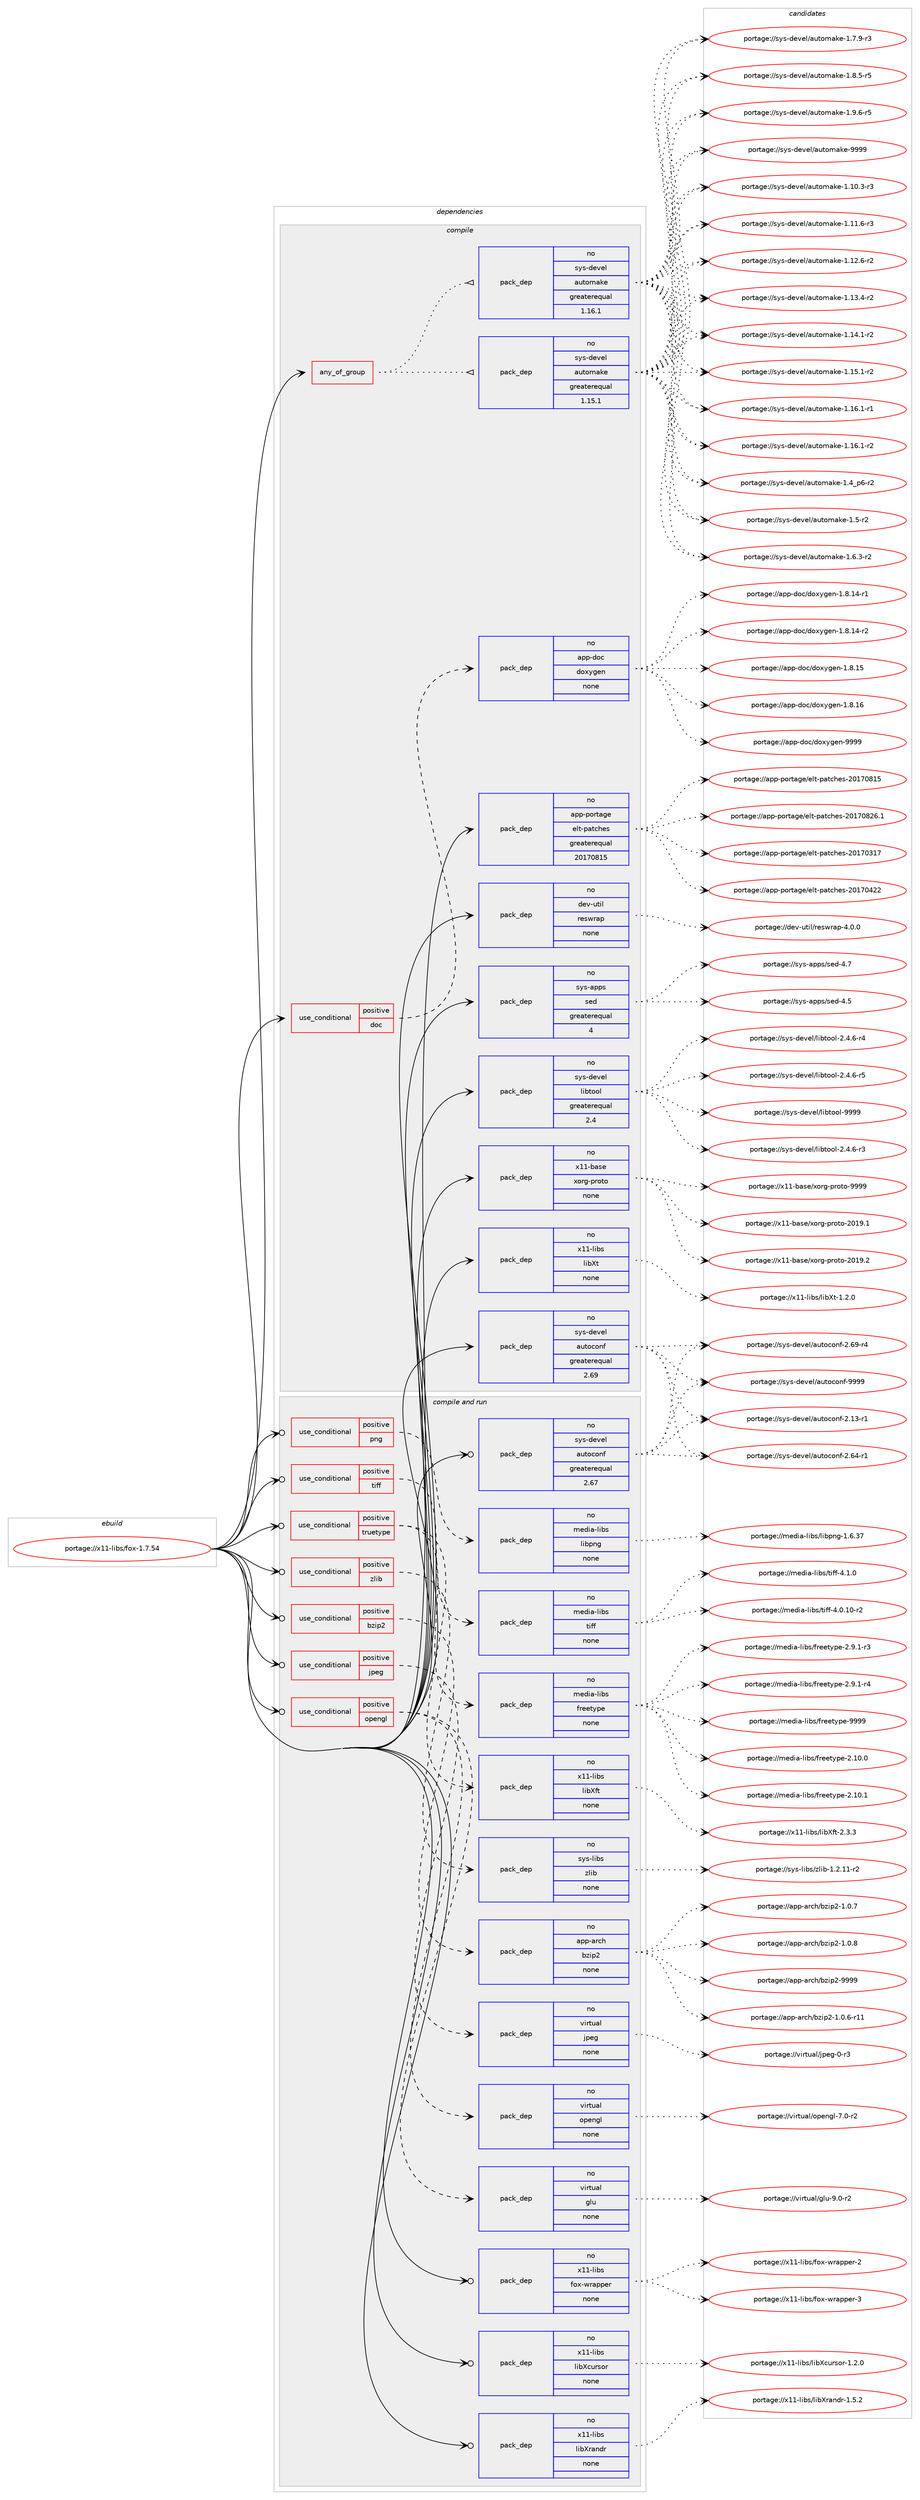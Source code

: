 digraph prolog {

# *************
# Graph options
# *************

newrank=true;
concentrate=true;
compound=true;
graph [rankdir=LR,fontname=Helvetica,fontsize=10,ranksep=1.5];#, ranksep=2.5, nodesep=0.2];
edge  [arrowhead=vee];
node  [fontname=Helvetica,fontsize=10];

# **********
# The ebuild
# **********

subgraph cluster_leftcol {
color=gray;
rank=same;
label=<<i>ebuild</i>>;
id [label="portage://x11-libs/fox-1.7.54", color=red, width=4, href="../x11-libs/fox-1.7.54.svg"];
}

# ****************
# The dependencies
# ****************

subgraph cluster_midcol {
color=gray;
label=<<i>dependencies</i>>;
subgraph cluster_compile {
fillcolor="#eeeeee";
style=filled;
label=<<i>compile</i>>;
subgraph any7740 {
dependency448731 [label=<<TABLE BORDER="0" CELLBORDER="1" CELLSPACING="0" CELLPADDING="4"><TR><TD CELLPADDING="10">any_of_group</TD></TR></TABLE>>, shape=none, color=red];subgraph pack332895 {
dependency448732 [label=<<TABLE BORDER="0" CELLBORDER="1" CELLSPACING="0" CELLPADDING="4" WIDTH="220"><TR><TD ROWSPAN="6" CELLPADDING="30">pack_dep</TD></TR><TR><TD WIDTH="110">no</TD></TR><TR><TD>sys-devel</TD></TR><TR><TD>automake</TD></TR><TR><TD>greaterequal</TD></TR><TR><TD>1.16.1</TD></TR></TABLE>>, shape=none, color=blue];
}
dependency448731:e -> dependency448732:w [weight=20,style="dotted",arrowhead="oinv"];
subgraph pack332896 {
dependency448733 [label=<<TABLE BORDER="0" CELLBORDER="1" CELLSPACING="0" CELLPADDING="4" WIDTH="220"><TR><TD ROWSPAN="6" CELLPADDING="30">pack_dep</TD></TR><TR><TD WIDTH="110">no</TD></TR><TR><TD>sys-devel</TD></TR><TR><TD>automake</TD></TR><TR><TD>greaterequal</TD></TR><TR><TD>1.15.1</TD></TR></TABLE>>, shape=none, color=blue];
}
dependency448731:e -> dependency448733:w [weight=20,style="dotted",arrowhead="oinv"];
}
id:e -> dependency448731:w [weight=20,style="solid",arrowhead="vee"];
subgraph cond107811 {
dependency448734 [label=<<TABLE BORDER="0" CELLBORDER="1" CELLSPACING="0" CELLPADDING="4"><TR><TD ROWSPAN="3" CELLPADDING="10">use_conditional</TD></TR><TR><TD>positive</TD></TR><TR><TD>doc</TD></TR></TABLE>>, shape=none, color=red];
subgraph pack332897 {
dependency448735 [label=<<TABLE BORDER="0" CELLBORDER="1" CELLSPACING="0" CELLPADDING="4" WIDTH="220"><TR><TD ROWSPAN="6" CELLPADDING="30">pack_dep</TD></TR><TR><TD WIDTH="110">no</TD></TR><TR><TD>app-doc</TD></TR><TR><TD>doxygen</TD></TR><TR><TD>none</TD></TR><TR><TD></TD></TR></TABLE>>, shape=none, color=blue];
}
dependency448734:e -> dependency448735:w [weight=20,style="dashed",arrowhead="vee"];
}
id:e -> dependency448734:w [weight=20,style="solid",arrowhead="vee"];
subgraph pack332898 {
dependency448736 [label=<<TABLE BORDER="0" CELLBORDER="1" CELLSPACING="0" CELLPADDING="4" WIDTH="220"><TR><TD ROWSPAN="6" CELLPADDING="30">pack_dep</TD></TR><TR><TD WIDTH="110">no</TD></TR><TR><TD>app-portage</TD></TR><TR><TD>elt-patches</TD></TR><TR><TD>greaterequal</TD></TR><TR><TD>20170815</TD></TR></TABLE>>, shape=none, color=blue];
}
id:e -> dependency448736:w [weight=20,style="solid",arrowhead="vee"];
subgraph pack332899 {
dependency448737 [label=<<TABLE BORDER="0" CELLBORDER="1" CELLSPACING="0" CELLPADDING="4" WIDTH="220"><TR><TD ROWSPAN="6" CELLPADDING="30">pack_dep</TD></TR><TR><TD WIDTH="110">no</TD></TR><TR><TD>dev-util</TD></TR><TR><TD>reswrap</TD></TR><TR><TD>none</TD></TR><TR><TD></TD></TR></TABLE>>, shape=none, color=blue];
}
id:e -> dependency448737:w [weight=20,style="solid",arrowhead="vee"];
subgraph pack332900 {
dependency448738 [label=<<TABLE BORDER="0" CELLBORDER="1" CELLSPACING="0" CELLPADDING="4" WIDTH="220"><TR><TD ROWSPAN="6" CELLPADDING="30">pack_dep</TD></TR><TR><TD WIDTH="110">no</TD></TR><TR><TD>sys-apps</TD></TR><TR><TD>sed</TD></TR><TR><TD>greaterequal</TD></TR><TR><TD>4</TD></TR></TABLE>>, shape=none, color=blue];
}
id:e -> dependency448738:w [weight=20,style="solid",arrowhead="vee"];
subgraph pack332901 {
dependency448739 [label=<<TABLE BORDER="0" CELLBORDER="1" CELLSPACING="0" CELLPADDING="4" WIDTH="220"><TR><TD ROWSPAN="6" CELLPADDING="30">pack_dep</TD></TR><TR><TD WIDTH="110">no</TD></TR><TR><TD>sys-devel</TD></TR><TR><TD>autoconf</TD></TR><TR><TD>greaterequal</TD></TR><TR><TD>2.69</TD></TR></TABLE>>, shape=none, color=blue];
}
id:e -> dependency448739:w [weight=20,style="solid",arrowhead="vee"];
subgraph pack332902 {
dependency448740 [label=<<TABLE BORDER="0" CELLBORDER="1" CELLSPACING="0" CELLPADDING="4" WIDTH="220"><TR><TD ROWSPAN="6" CELLPADDING="30">pack_dep</TD></TR><TR><TD WIDTH="110">no</TD></TR><TR><TD>sys-devel</TD></TR><TR><TD>libtool</TD></TR><TR><TD>greaterequal</TD></TR><TR><TD>2.4</TD></TR></TABLE>>, shape=none, color=blue];
}
id:e -> dependency448740:w [weight=20,style="solid",arrowhead="vee"];
subgraph pack332903 {
dependency448741 [label=<<TABLE BORDER="0" CELLBORDER="1" CELLSPACING="0" CELLPADDING="4" WIDTH="220"><TR><TD ROWSPAN="6" CELLPADDING="30">pack_dep</TD></TR><TR><TD WIDTH="110">no</TD></TR><TR><TD>x11-base</TD></TR><TR><TD>xorg-proto</TD></TR><TR><TD>none</TD></TR><TR><TD></TD></TR></TABLE>>, shape=none, color=blue];
}
id:e -> dependency448741:w [weight=20,style="solid",arrowhead="vee"];
subgraph pack332904 {
dependency448742 [label=<<TABLE BORDER="0" CELLBORDER="1" CELLSPACING="0" CELLPADDING="4" WIDTH="220"><TR><TD ROWSPAN="6" CELLPADDING="30">pack_dep</TD></TR><TR><TD WIDTH="110">no</TD></TR><TR><TD>x11-libs</TD></TR><TR><TD>libXt</TD></TR><TR><TD>none</TD></TR><TR><TD></TD></TR></TABLE>>, shape=none, color=blue];
}
id:e -> dependency448742:w [weight=20,style="solid",arrowhead="vee"];
}
subgraph cluster_compileandrun {
fillcolor="#eeeeee";
style=filled;
label=<<i>compile and run</i>>;
subgraph cond107812 {
dependency448743 [label=<<TABLE BORDER="0" CELLBORDER="1" CELLSPACING="0" CELLPADDING="4"><TR><TD ROWSPAN="3" CELLPADDING="10">use_conditional</TD></TR><TR><TD>positive</TD></TR><TR><TD>bzip2</TD></TR></TABLE>>, shape=none, color=red];
subgraph pack332905 {
dependency448744 [label=<<TABLE BORDER="0" CELLBORDER="1" CELLSPACING="0" CELLPADDING="4" WIDTH="220"><TR><TD ROWSPAN="6" CELLPADDING="30">pack_dep</TD></TR><TR><TD WIDTH="110">no</TD></TR><TR><TD>app-arch</TD></TR><TR><TD>bzip2</TD></TR><TR><TD>none</TD></TR><TR><TD></TD></TR></TABLE>>, shape=none, color=blue];
}
dependency448743:e -> dependency448744:w [weight=20,style="dashed",arrowhead="vee"];
}
id:e -> dependency448743:w [weight=20,style="solid",arrowhead="odotvee"];
subgraph cond107813 {
dependency448745 [label=<<TABLE BORDER="0" CELLBORDER="1" CELLSPACING="0" CELLPADDING="4"><TR><TD ROWSPAN="3" CELLPADDING="10">use_conditional</TD></TR><TR><TD>positive</TD></TR><TR><TD>jpeg</TD></TR></TABLE>>, shape=none, color=red];
subgraph pack332906 {
dependency448746 [label=<<TABLE BORDER="0" CELLBORDER="1" CELLSPACING="0" CELLPADDING="4" WIDTH="220"><TR><TD ROWSPAN="6" CELLPADDING="30">pack_dep</TD></TR><TR><TD WIDTH="110">no</TD></TR><TR><TD>virtual</TD></TR><TR><TD>jpeg</TD></TR><TR><TD>none</TD></TR><TR><TD></TD></TR></TABLE>>, shape=none, color=blue];
}
dependency448745:e -> dependency448746:w [weight=20,style="dashed",arrowhead="vee"];
}
id:e -> dependency448745:w [weight=20,style="solid",arrowhead="odotvee"];
subgraph cond107814 {
dependency448747 [label=<<TABLE BORDER="0" CELLBORDER="1" CELLSPACING="0" CELLPADDING="4"><TR><TD ROWSPAN="3" CELLPADDING="10">use_conditional</TD></TR><TR><TD>positive</TD></TR><TR><TD>opengl</TD></TR></TABLE>>, shape=none, color=red];
subgraph pack332907 {
dependency448748 [label=<<TABLE BORDER="0" CELLBORDER="1" CELLSPACING="0" CELLPADDING="4" WIDTH="220"><TR><TD ROWSPAN="6" CELLPADDING="30">pack_dep</TD></TR><TR><TD WIDTH="110">no</TD></TR><TR><TD>virtual</TD></TR><TR><TD>glu</TD></TR><TR><TD>none</TD></TR><TR><TD></TD></TR></TABLE>>, shape=none, color=blue];
}
dependency448747:e -> dependency448748:w [weight=20,style="dashed",arrowhead="vee"];
subgraph pack332908 {
dependency448749 [label=<<TABLE BORDER="0" CELLBORDER="1" CELLSPACING="0" CELLPADDING="4" WIDTH="220"><TR><TD ROWSPAN="6" CELLPADDING="30">pack_dep</TD></TR><TR><TD WIDTH="110">no</TD></TR><TR><TD>virtual</TD></TR><TR><TD>opengl</TD></TR><TR><TD>none</TD></TR><TR><TD></TD></TR></TABLE>>, shape=none, color=blue];
}
dependency448747:e -> dependency448749:w [weight=20,style="dashed",arrowhead="vee"];
}
id:e -> dependency448747:w [weight=20,style="solid",arrowhead="odotvee"];
subgraph cond107815 {
dependency448750 [label=<<TABLE BORDER="0" CELLBORDER="1" CELLSPACING="0" CELLPADDING="4"><TR><TD ROWSPAN="3" CELLPADDING="10">use_conditional</TD></TR><TR><TD>positive</TD></TR><TR><TD>png</TD></TR></TABLE>>, shape=none, color=red];
subgraph pack332909 {
dependency448751 [label=<<TABLE BORDER="0" CELLBORDER="1" CELLSPACING="0" CELLPADDING="4" WIDTH="220"><TR><TD ROWSPAN="6" CELLPADDING="30">pack_dep</TD></TR><TR><TD WIDTH="110">no</TD></TR><TR><TD>media-libs</TD></TR><TR><TD>libpng</TD></TR><TR><TD>none</TD></TR><TR><TD></TD></TR></TABLE>>, shape=none, color=blue];
}
dependency448750:e -> dependency448751:w [weight=20,style="dashed",arrowhead="vee"];
}
id:e -> dependency448750:w [weight=20,style="solid",arrowhead="odotvee"];
subgraph cond107816 {
dependency448752 [label=<<TABLE BORDER="0" CELLBORDER="1" CELLSPACING="0" CELLPADDING="4"><TR><TD ROWSPAN="3" CELLPADDING="10">use_conditional</TD></TR><TR><TD>positive</TD></TR><TR><TD>tiff</TD></TR></TABLE>>, shape=none, color=red];
subgraph pack332910 {
dependency448753 [label=<<TABLE BORDER="0" CELLBORDER="1" CELLSPACING="0" CELLPADDING="4" WIDTH="220"><TR><TD ROWSPAN="6" CELLPADDING="30">pack_dep</TD></TR><TR><TD WIDTH="110">no</TD></TR><TR><TD>media-libs</TD></TR><TR><TD>tiff</TD></TR><TR><TD>none</TD></TR><TR><TD></TD></TR></TABLE>>, shape=none, color=blue];
}
dependency448752:e -> dependency448753:w [weight=20,style="dashed",arrowhead="vee"];
}
id:e -> dependency448752:w [weight=20,style="solid",arrowhead="odotvee"];
subgraph cond107817 {
dependency448754 [label=<<TABLE BORDER="0" CELLBORDER="1" CELLSPACING="0" CELLPADDING="4"><TR><TD ROWSPAN="3" CELLPADDING="10">use_conditional</TD></TR><TR><TD>positive</TD></TR><TR><TD>truetype</TD></TR></TABLE>>, shape=none, color=red];
subgraph pack332911 {
dependency448755 [label=<<TABLE BORDER="0" CELLBORDER="1" CELLSPACING="0" CELLPADDING="4" WIDTH="220"><TR><TD ROWSPAN="6" CELLPADDING="30">pack_dep</TD></TR><TR><TD WIDTH="110">no</TD></TR><TR><TD>media-libs</TD></TR><TR><TD>freetype</TD></TR><TR><TD>none</TD></TR><TR><TD></TD></TR></TABLE>>, shape=none, color=blue];
}
dependency448754:e -> dependency448755:w [weight=20,style="dashed",arrowhead="vee"];
subgraph pack332912 {
dependency448756 [label=<<TABLE BORDER="0" CELLBORDER="1" CELLSPACING="0" CELLPADDING="4" WIDTH="220"><TR><TD ROWSPAN="6" CELLPADDING="30">pack_dep</TD></TR><TR><TD WIDTH="110">no</TD></TR><TR><TD>x11-libs</TD></TR><TR><TD>libXft</TD></TR><TR><TD>none</TD></TR><TR><TD></TD></TR></TABLE>>, shape=none, color=blue];
}
dependency448754:e -> dependency448756:w [weight=20,style="dashed",arrowhead="vee"];
}
id:e -> dependency448754:w [weight=20,style="solid",arrowhead="odotvee"];
subgraph cond107818 {
dependency448757 [label=<<TABLE BORDER="0" CELLBORDER="1" CELLSPACING="0" CELLPADDING="4"><TR><TD ROWSPAN="3" CELLPADDING="10">use_conditional</TD></TR><TR><TD>positive</TD></TR><TR><TD>zlib</TD></TR></TABLE>>, shape=none, color=red];
subgraph pack332913 {
dependency448758 [label=<<TABLE BORDER="0" CELLBORDER="1" CELLSPACING="0" CELLPADDING="4" WIDTH="220"><TR><TD ROWSPAN="6" CELLPADDING="30">pack_dep</TD></TR><TR><TD WIDTH="110">no</TD></TR><TR><TD>sys-libs</TD></TR><TR><TD>zlib</TD></TR><TR><TD>none</TD></TR><TR><TD></TD></TR></TABLE>>, shape=none, color=blue];
}
dependency448757:e -> dependency448758:w [weight=20,style="dashed",arrowhead="vee"];
}
id:e -> dependency448757:w [weight=20,style="solid",arrowhead="odotvee"];
subgraph pack332914 {
dependency448759 [label=<<TABLE BORDER="0" CELLBORDER="1" CELLSPACING="0" CELLPADDING="4" WIDTH="220"><TR><TD ROWSPAN="6" CELLPADDING="30">pack_dep</TD></TR><TR><TD WIDTH="110">no</TD></TR><TR><TD>sys-devel</TD></TR><TR><TD>autoconf</TD></TR><TR><TD>greaterequal</TD></TR><TR><TD>2.67</TD></TR></TABLE>>, shape=none, color=blue];
}
id:e -> dependency448759:w [weight=20,style="solid",arrowhead="odotvee"];
subgraph pack332915 {
dependency448760 [label=<<TABLE BORDER="0" CELLBORDER="1" CELLSPACING="0" CELLPADDING="4" WIDTH="220"><TR><TD ROWSPAN="6" CELLPADDING="30">pack_dep</TD></TR><TR><TD WIDTH="110">no</TD></TR><TR><TD>x11-libs</TD></TR><TR><TD>fox-wrapper</TD></TR><TR><TD>none</TD></TR><TR><TD></TD></TR></TABLE>>, shape=none, color=blue];
}
id:e -> dependency448760:w [weight=20,style="solid",arrowhead="odotvee"];
subgraph pack332916 {
dependency448761 [label=<<TABLE BORDER="0" CELLBORDER="1" CELLSPACING="0" CELLPADDING="4" WIDTH="220"><TR><TD ROWSPAN="6" CELLPADDING="30">pack_dep</TD></TR><TR><TD WIDTH="110">no</TD></TR><TR><TD>x11-libs</TD></TR><TR><TD>libXcursor</TD></TR><TR><TD>none</TD></TR><TR><TD></TD></TR></TABLE>>, shape=none, color=blue];
}
id:e -> dependency448761:w [weight=20,style="solid",arrowhead="odotvee"];
subgraph pack332917 {
dependency448762 [label=<<TABLE BORDER="0" CELLBORDER="1" CELLSPACING="0" CELLPADDING="4" WIDTH="220"><TR><TD ROWSPAN="6" CELLPADDING="30">pack_dep</TD></TR><TR><TD WIDTH="110">no</TD></TR><TR><TD>x11-libs</TD></TR><TR><TD>libXrandr</TD></TR><TR><TD>none</TD></TR><TR><TD></TD></TR></TABLE>>, shape=none, color=blue];
}
id:e -> dependency448762:w [weight=20,style="solid",arrowhead="odotvee"];
}
subgraph cluster_run {
fillcolor="#eeeeee";
style=filled;
label=<<i>run</i>>;
}
}

# **************
# The candidates
# **************

subgraph cluster_choices {
rank=same;
color=gray;
label=<<i>candidates</i>>;

subgraph choice332895 {
color=black;
nodesep=1;
choiceportage11512111545100101118101108479711711611110997107101454946494846514511451 [label="portage://sys-devel/automake-1.10.3-r3", color=red, width=4,href="../sys-devel/automake-1.10.3-r3.svg"];
choiceportage11512111545100101118101108479711711611110997107101454946494946544511451 [label="portage://sys-devel/automake-1.11.6-r3", color=red, width=4,href="../sys-devel/automake-1.11.6-r3.svg"];
choiceportage11512111545100101118101108479711711611110997107101454946495046544511450 [label="portage://sys-devel/automake-1.12.6-r2", color=red, width=4,href="../sys-devel/automake-1.12.6-r2.svg"];
choiceportage11512111545100101118101108479711711611110997107101454946495146524511450 [label="portage://sys-devel/automake-1.13.4-r2", color=red, width=4,href="../sys-devel/automake-1.13.4-r2.svg"];
choiceportage11512111545100101118101108479711711611110997107101454946495246494511450 [label="portage://sys-devel/automake-1.14.1-r2", color=red, width=4,href="../sys-devel/automake-1.14.1-r2.svg"];
choiceportage11512111545100101118101108479711711611110997107101454946495346494511450 [label="portage://sys-devel/automake-1.15.1-r2", color=red, width=4,href="../sys-devel/automake-1.15.1-r2.svg"];
choiceportage11512111545100101118101108479711711611110997107101454946495446494511449 [label="portage://sys-devel/automake-1.16.1-r1", color=red, width=4,href="../sys-devel/automake-1.16.1-r1.svg"];
choiceportage11512111545100101118101108479711711611110997107101454946495446494511450 [label="portage://sys-devel/automake-1.16.1-r2", color=red, width=4,href="../sys-devel/automake-1.16.1-r2.svg"];
choiceportage115121115451001011181011084797117116111109971071014549465295112544511450 [label="portage://sys-devel/automake-1.4_p6-r2", color=red, width=4,href="../sys-devel/automake-1.4_p6-r2.svg"];
choiceportage11512111545100101118101108479711711611110997107101454946534511450 [label="portage://sys-devel/automake-1.5-r2", color=red, width=4,href="../sys-devel/automake-1.5-r2.svg"];
choiceportage115121115451001011181011084797117116111109971071014549465446514511450 [label="portage://sys-devel/automake-1.6.3-r2", color=red, width=4,href="../sys-devel/automake-1.6.3-r2.svg"];
choiceportage115121115451001011181011084797117116111109971071014549465546574511451 [label="portage://sys-devel/automake-1.7.9-r3", color=red, width=4,href="../sys-devel/automake-1.7.9-r3.svg"];
choiceportage115121115451001011181011084797117116111109971071014549465646534511453 [label="portage://sys-devel/automake-1.8.5-r5", color=red, width=4,href="../sys-devel/automake-1.8.5-r5.svg"];
choiceportage115121115451001011181011084797117116111109971071014549465746544511453 [label="portage://sys-devel/automake-1.9.6-r5", color=red, width=4,href="../sys-devel/automake-1.9.6-r5.svg"];
choiceportage115121115451001011181011084797117116111109971071014557575757 [label="portage://sys-devel/automake-9999", color=red, width=4,href="../sys-devel/automake-9999.svg"];
dependency448732:e -> choiceportage11512111545100101118101108479711711611110997107101454946494846514511451:w [style=dotted,weight="100"];
dependency448732:e -> choiceportage11512111545100101118101108479711711611110997107101454946494946544511451:w [style=dotted,weight="100"];
dependency448732:e -> choiceportage11512111545100101118101108479711711611110997107101454946495046544511450:w [style=dotted,weight="100"];
dependency448732:e -> choiceportage11512111545100101118101108479711711611110997107101454946495146524511450:w [style=dotted,weight="100"];
dependency448732:e -> choiceportage11512111545100101118101108479711711611110997107101454946495246494511450:w [style=dotted,weight="100"];
dependency448732:e -> choiceportage11512111545100101118101108479711711611110997107101454946495346494511450:w [style=dotted,weight="100"];
dependency448732:e -> choiceportage11512111545100101118101108479711711611110997107101454946495446494511449:w [style=dotted,weight="100"];
dependency448732:e -> choiceportage11512111545100101118101108479711711611110997107101454946495446494511450:w [style=dotted,weight="100"];
dependency448732:e -> choiceportage115121115451001011181011084797117116111109971071014549465295112544511450:w [style=dotted,weight="100"];
dependency448732:e -> choiceportage11512111545100101118101108479711711611110997107101454946534511450:w [style=dotted,weight="100"];
dependency448732:e -> choiceportage115121115451001011181011084797117116111109971071014549465446514511450:w [style=dotted,weight="100"];
dependency448732:e -> choiceportage115121115451001011181011084797117116111109971071014549465546574511451:w [style=dotted,weight="100"];
dependency448732:e -> choiceportage115121115451001011181011084797117116111109971071014549465646534511453:w [style=dotted,weight="100"];
dependency448732:e -> choiceportage115121115451001011181011084797117116111109971071014549465746544511453:w [style=dotted,weight="100"];
dependency448732:e -> choiceportage115121115451001011181011084797117116111109971071014557575757:w [style=dotted,weight="100"];
}
subgraph choice332896 {
color=black;
nodesep=1;
choiceportage11512111545100101118101108479711711611110997107101454946494846514511451 [label="portage://sys-devel/automake-1.10.3-r3", color=red, width=4,href="../sys-devel/automake-1.10.3-r3.svg"];
choiceportage11512111545100101118101108479711711611110997107101454946494946544511451 [label="portage://sys-devel/automake-1.11.6-r3", color=red, width=4,href="../sys-devel/automake-1.11.6-r3.svg"];
choiceportage11512111545100101118101108479711711611110997107101454946495046544511450 [label="portage://sys-devel/automake-1.12.6-r2", color=red, width=4,href="../sys-devel/automake-1.12.6-r2.svg"];
choiceportage11512111545100101118101108479711711611110997107101454946495146524511450 [label="portage://sys-devel/automake-1.13.4-r2", color=red, width=4,href="../sys-devel/automake-1.13.4-r2.svg"];
choiceportage11512111545100101118101108479711711611110997107101454946495246494511450 [label="portage://sys-devel/automake-1.14.1-r2", color=red, width=4,href="../sys-devel/automake-1.14.1-r2.svg"];
choiceportage11512111545100101118101108479711711611110997107101454946495346494511450 [label="portage://sys-devel/automake-1.15.1-r2", color=red, width=4,href="../sys-devel/automake-1.15.1-r2.svg"];
choiceportage11512111545100101118101108479711711611110997107101454946495446494511449 [label="portage://sys-devel/automake-1.16.1-r1", color=red, width=4,href="../sys-devel/automake-1.16.1-r1.svg"];
choiceportage11512111545100101118101108479711711611110997107101454946495446494511450 [label="portage://sys-devel/automake-1.16.1-r2", color=red, width=4,href="../sys-devel/automake-1.16.1-r2.svg"];
choiceportage115121115451001011181011084797117116111109971071014549465295112544511450 [label="portage://sys-devel/automake-1.4_p6-r2", color=red, width=4,href="../sys-devel/automake-1.4_p6-r2.svg"];
choiceportage11512111545100101118101108479711711611110997107101454946534511450 [label="portage://sys-devel/automake-1.5-r2", color=red, width=4,href="../sys-devel/automake-1.5-r2.svg"];
choiceportage115121115451001011181011084797117116111109971071014549465446514511450 [label="portage://sys-devel/automake-1.6.3-r2", color=red, width=4,href="../sys-devel/automake-1.6.3-r2.svg"];
choiceportage115121115451001011181011084797117116111109971071014549465546574511451 [label="portage://sys-devel/automake-1.7.9-r3", color=red, width=4,href="../sys-devel/automake-1.7.9-r3.svg"];
choiceportage115121115451001011181011084797117116111109971071014549465646534511453 [label="portage://sys-devel/automake-1.8.5-r5", color=red, width=4,href="../sys-devel/automake-1.8.5-r5.svg"];
choiceportage115121115451001011181011084797117116111109971071014549465746544511453 [label="portage://sys-devel/automake-1.9.6-r5", color=red, width=4,href="../sys-devel/automake-1.9.6-r5.svg"];
choiceportage115121115451001011181011084797117116111109971071014557575757 [label="portage://sys-devel/automake-9999", color=red, width=4,href="../sys-devel/automake-9999.svg"];
dependency448733:e -> choiceportage11512111545100101118101108479711711611110997107101454946494846514511451:w [style=dotted,weight="100"];
dependency448733:e -> choiceportage11512111545100101118101108479711711611110997107101454946494946544511451:w [style=dotted,weight="100"];
dependency448733:e -> choiceportage11512111545100101118101108479711711611110997107101454946495046544511450:w [style=dotted,weight="100"];
dependency448733:e -> choiceportage11512111545100101118101108479711711611110997107101454946495146524511450:w [style=dotted,weight="100"];
dependency448733:e -> choiceportage11512111545100101118101108479711711611110997107101454946495246494511450:w [style=dotted,weight="100"];
dependency448733:e -> choiceportage11512111545100101118101108479711711611110997107101454946495346494511450:w [style=dotted,weight="100"];
dependency448733:e -> choiceportage11512111545100101118101108479711711611110997107101454946495446494511449:w [style=dotted,weight="100"];
dependency448733:e -> choiceportage11512111545100101118101108479711711611110997107101454946495446494511450:w [style=dotted,weight="100"];
dependency448733:e -> choiceportage115121115451001011181011084797117116111109971071014549465295112544511450:w [style=dotted,weight="100"];
dependency448733:e -> choiceportage11512111545100101118101108479711711611110997107101454946534511450:w [style=dotted,weight="100"];
dependency448733:e -> choiceportage115121115451001011181011084797117116111109971071014549465446514511450:w [style=dotted,weight="100"];
dependency448733:e -> choiceportage115121115451001011181011084797117116111109971071014549465546574511451:w [style=dotted,weight="100"];
dependency448733:e -> choiceportage115121115451001011181011084797117116111109971071014549465646534511453:w [style=dotted,weight="100"];
dependency448733:e -> choiceportage115121115451001011181011084797117116111109971071014549465746544511453:w [style=dotted,weight="100"];
dependency448733:e -> choiceportage115121115451001011181011084797117116111109971071014557575757:w [style=dotted,weight="100"];
}
subgraph choice332897 {
color=black;
nodesep=1;
choiceportage97112112451001119947100111120121103101110454946564649524511449 [label="portage://app-doc/doxygen-1.8.14-r1", color=red, width=4,href="../app-doc/doxygen-1.8.14-r1.svg"];
choiceportage97112112451001119947100111120121103101110454946564649524511450 [label="portage://app-doc/doxygen-1.8.14-r2", color=red, width=4,href="../app-doc/doxygen-1.8.14-r2.svg"];
choiceportage9711211245100111994710011112012110310111045494656464953 [label="portage://app-doc/doxygen-1.8.15", color=red, width=4,href="../app-doc/doxygen-1.8.15.svg"];
choiceportage9711211245100111994710011112012110310111045494656464954 [label="portage://app-doc/doxygen-1.8.16", color=red, width=4,href="../app-doc/doxygen-1.8.16.svg"];
choiceportage971121124510011199471001111201211031011104557575757 [label="portage://app-doc/doxygen-9999", color=red, width=4,href="../app-doc/doxygen-9999.svg"];
dependency448735:e -> choiceportage97112112451001119947100111120121103101110454946564649524511449:w [style=dotted,weight="100"];
dependency448735:e -> choiceportage97112112451001119947100111120121103101110454946564649524511450:w [style=dotted,weight="100"];
dependency448735:e -> choiceportage9711211245100111994710011112012110310111045494656464953:w [style=dotted,weight="100"];
dependency448735:e -> choiceportage9711211245100111994710011112012110310111045494656464954:w [style=dotted,weight="100"];
dependency448735:e -> choiceportage971121124510011199471001111201211031011104557575757:w [style=dotted,weight="100"];
}
subgraph choice332898 {
color=black;
nodesep=1;
choiceportage97112112451121111141169710310147101108116451129711699104101115455048495548514955 [label="portage://app-portage/elt-patches-20170317", color=red, width=4,href="../app-portage/elt-patches-20170317.svg"];
choiceportage97112112451121111141169710310147101108116451129711699104101115455048495548525050 [label="portage://app-portage/elt-patches-20170422", color=red, width=4,href="../app-portage/elt-patches-20170422.svg"];
choiceportage97112112451121111141169710310147101108116451129711699104101115455048495548564953 [label="portage://app-portage/elt-patches-20170815", color=red, width=4,href="../app-portage/elt-patches-20170815.svg"];
choiceportage971121124511211111411697103101471011081164511297116991041011154550484955485650544649 [label="portage://app-portage/elt-patches-20170826.1", color=red, width=4,href="../app-portage/elt-patches-20170826.1.svg"];
dependency448736:e -> choiceportage97112112451121111141169710310147101108116451129711699104101115455048495548514955:w [style=dotted,weight="100"];
dependency448736:e -> choiceportage97112112451121111141169710310147101108116451129711699104101115455048495548525050:w [style=dotted,weight="100"];
dependency448736:e -> choiceportage97112112451121111141169710310147101108116451129711699104101115455048495548564953:w [style=dotted,weight="100"];
dependency448736:e -> choiceportage971121124511211111411697103101471011081164511297116991041011154550484955485650544649:w [style=dotted,weight="100"];
}
subgraph choice332899 {
color=black;
nodesep=1;
choiceportage100101118451171161051084711410111511911497112455246484648 [label="portage://dev-util/reswrap-4.0.0", color=red, width=4,href="../dev-util/reswrap-4.0.0.svg"];
dependency448737:e -> choiceportage100101118451171161051084711410111511911497112455246484648:w [style=dotted,weight="100"];
}
subgraph choice332900 {
color=black;
nodesep=1;
choiceportage11512111545971121121154711510110045524653 [label="portage://sys-apps/sed-4.5", color=red, width=4,href="../sys-apps/sed-4.5.svg"];
choiceportage11512111545971121121154711510110045524655 [label="portage://sys-apps/sed-4.7", color=red, width=4,href="../sys-apps/sed-4.7.svg"];
dependency448738:e -> choiceportage11512111545971121121154711510110045524653:w [style=dotted,weight="100"];
dependency448738:e -> choiceportage11512111545971121121154711510110045524655:w [style=dotted,weight="100"];
}
subgraph choice332901 {
color=black;
nodesep=1;
choiceportage1151211154510010111810110847971171161119911111010245504649514511449 [label="portage://sys-devel/autoconf-2.13-r1", color=red, width=4,href="../sys-devel/autoconf-2.13-r1.svg"];
choiceportage1151211154510010111810110847971171161119911111010245504654524511449 [label="portage://sys-devel/autoconf-2.64-r1", color=red, width=4,href="../sys-devel/autoconf-2.64-r1.svg"];
choiceportage1151211154510010111810110847971171161119911111010245504654574511452 [label="portage://sys-devel/autoconf-2.69-r4", color=red, width=4,href="../sys-devel/autoconf-2.69-r4.svg"];
choiceportage115121115451001011181011084797117116111991111101024557575757 [label="portage://sys-devel/autoconf-9999", color=red, width=4,href="../sys-devel/autoconf-9999.svg"];
dependency448739:e -> choiceportage1151211154510010111810110847971171161119911111010245504649514511449:w [style=dotted,weight="100"];
dependency448739:e -> choiceportage1151211154510010111810110847971171161119911111010245504654524511449:w [style=dotted,weight="100"];
dependency448739:e -> choiceportage1151211154510010111810110847971171161119911111010245504654574511452:w [style=dotted,weight="100"];
dependency448739:e -> choiceportage115121115451001011181011084797117116111991111101024557575757:w [style=dotted,weight="100"];
}
subgraph choice332902 {
color=black;
nodesep=1;
choiceportage1151211154510010111810110847108105981161111111084550465246544511451 [label="portage://sys-devel/libtool-2.4.6-r3", color=red, width=4,href="../sys-devel/libtool-2.4.6-r3.svg"];
choiceportage1151211154510010111810110847108105981161111111084550465246544511452 [label="portage://sys-devel/libtool-2.4.6-r4", color=red, width=4,href="../sys-devel/libtool-2.4.6-r4.svg"];
choiceportage1151211154510010111810110847108105981161111111084550465246544511453 [label="portage://sys-devel/libtool-2.4.6-r5", color=red, width=4,href="../sys-devel/libtool-2.4.6-r5.svg"];
choiceportage1151211154510010111810110847108105981161111111084557575757 [label="portage://sys-devel/libtool-9999", color=red, width=4,href="../sys-devel/libtool-9999.svg"];
dependency448740:e -> choiceportage1151211154510010111810110847108105981161111111084550465246544511451:w [style=dotted,weight="100"];
dependency448740:e -> choiceportage1151211154510010111810110847108105981161111111084550465246544511452:w [style=dotted,weight="100"];
dependency448740:e -> choiceportage1151211154510010111810110847108105981161111111084550465246544511453:w [style=dotted,weight="100"];
dependency448740:e -> choiceportage1151211154510010111810110847108105981161111111084557575757:w [style=dotted,weight="100"];
}
subgraph choice332903 {
color=black;
nodesep=1;
choiceportage1204949459897115101471201111141034511211411111611145504849574649 [label="portage://x11-base/xorg-proto-2019.1", color=red, width=4,href="../x11-base/xorg-proto-2019.1.svg"];
choiceportage1204949459897115101471201111141034511211411111611145504849574650 [label="portage://x11-base/xorg-proto-2019.2", color=red, width=4,href="../x11-base/xorg-proto-2019.2.svg"];
choiceportage120494945989711510147120111114103451121141111161114557575757 [label="portage://x11-base/xorg-proto-9999", color=red, width=4,href="../x11-base/xorg-proto-9999.svg"];
dependency448741:e -> choiceportage1204949459897115101471201111141034511211411111611145504849574649:w [style=dotted,weight="100"];
dependency448741:e -> choiceportage1204949459897115101471201111141034511211411111611145504849574650:w [style=dotted,weight="100"];
dependency448741:e -> choiceportage120494945989711510147120111114103451121141111161114557575757:w [style=dotted,weight="100"];
}
subgraph choice332904 {
color=black;
nodesep=1;
choiceportage12049494510810598115471081059888116454946504648 [label="portage://x11-libs/libXt-1.2.0", color=red, width=4,href="../x11-libs/libXt-1.2.0.svg"];
dependency448742:e -> choiceportage12049494510810598115471081059888116454946504648:w [style=dotted,weight="100"];
}
subgraph choice332905 {
color=black;
nodesep=1;
choiceportage97112112459711499104479812210511250454946484654451144949 [label="portage://app-arch/bzip2-1.0.6-r11", color=red, width=4,href="../app-arch/bzip2-1.0.6-r11.svg"];
choiceportage97112112459711499104479812210511250454946484655 [label="portage://app-arch/bzip2-1.0.7", color=red, width=4,href="../app-arch/bzip2-1.0.7.svg"];
choiceportage97112112459711499104479812210511250454946484656 [label="portage://app-arch/bzip2-1.0.8", color=red, width=4,href="../app-arch/bzip2-1.0.8.svg"];
choiceportage971121124597114991044798122105112504557575757 [label="portage://app-arch/bzip2-9999", color=red, width=4,href="../app-arch/bzip2-9999.svg"];
dependency448744:e -> choiceportage97112112459711499104479812210511250454946484654451144949:w [style=dotted,weight="100"];
dependency448744:e -> choiceportage97112112459711499104479812210511250454946484655:w [style=dotted,weight="100"];
dependency448744:e -> choiceportage97112112459711499104479812210511250454946484656:w [style=dotted,weight="100"];
dependency448744:e -> choiceportage971121124597114991044798122105112504557575757:w [style=dotted,weight="100"];
}
subgraph choice332906 {
color=black;
nodesep=1;
choiceportage118105114116117971084710611210110345484511451 [label="portage://virtual/jpeg-0-r3", color=red, width=4,href="../virtual/jpeg-0-r3.svg"];
dependency448746:e -> choiceportage118105114116117971084710611210110345484511451:w [style=dotted,weight="100"];
}
subgraph choice332907 {
color=black;
nodesep=1;
choiceportage1181051141161179710847103108117455746484511450 [label="portage://virtual/glu-9.0-r2", color=red, width=4,href="../virtual/glu-9.0-r2.svg"];
dependency448748:e -> choiceportage1181051141161179710847103108117455746484511450:w [style=dotted,weight="100"];
}
subgraph choice332908 {
color=black;
nodesep=1;
choiceportage1181051141161179710847111112101110103108455546484511450 [label="portage://virtual/opengl-7.0-r2", color=red, width=4,href="../virtual/opengl-7.0-r2.svg"];
dependency448749:e -> choiceportage1181051141161179710847111112101110103108455546484511450:w [style=dotted,weight="100"];
}
subgraph choice332909 {
color=black;
nodesep=1;
choiceportage109101100105974510810598115471081059811211010345494654465155 [label="portage://media-libs/libpng-1.6.37", color=red, width=4,href="../media-libs/libpng-1.6.37.svg"];
dependency448751:e -> choiceportage109101100105974510810598115471081059811211010345494654465155:w [style=dotted,weight="100"];
}
subgraph choice332910 {
color=black;
nodesep=1;
choiceportage10910110010597451081059811547116105102102455246484649484511450 [label="portage://media-libs/tiff-4.0.10-r2", color=red, width=4,href="../media-libs/tiff-4.0.10-r2.svg"];
choiceportage10910110010597451081059811547116105102102455246494648 [label="portage://media-libs/tiff-4.1.0", color=red, width=4,href="../media-libs/tiff-4.1.0.svg"];
dependency448753:e -> choiceportage10910110010597451081059811547116105102102455246484649484511450:w [style=dotted,weight="100"];
dependency448753:e -> choiceportage10910110010597451081059811547116105102102455246494648:w [style=dotted,weight="100"];
}
subgraph choice332911 {
color=black;
nodesep=1;
choiceportage1091011001059745108105981154710211410110111612111210145504649484648 [label="portage://media-libs/freetype-2.10.0", color=red, width=4,href="../media-libs/freetype-2.10.0.svg"];
choiceportage1091011001059745108105981154710211410110111612111210145504649484649 [label="portage://media-libs/freetype-2.10.1", color=red, width=4,href="../media-libs/freetype-2.10.1.svg"];
choiceportage109101100105974510810598115471021141011011161211121014550465746494511451 [label="portage://media-libs/freetype-2.9.1-r3", color=red, width=4,href="../media-libs/freetype-2.9.1-r3.svg"];
choiceportage109101100105974510810598115471021141011011161211121014550465746494511452 [label="portage://media-libs/freetype-2.9.1-r4", color=red, width=4,href="../media-libs/freetype-2.9.1-r4.svg"];
choiceportage109101100105974510810598115471021141011011161211121014557575757 [label="portage://media-libs/freetype-9999", color=red, width=4,href="../media-libs/freetype-9999.svg"];
dependency448755:e -> choiceportage1091011001059745108105981154710211410110111612111210145504649484648:w [style=dotted,weight="100"];
dependency448755:e -> choiceportage1091011001059745108105981154710211410110111612111210145504649484649:w [style=dotted,weight="100"];
dependency448755:e -> choiceportage109101100105974510810598115471021141011011161211121014550465746494511451:w [style=dotted,weight="100"];
dependency448755:e -> choiceportage109101100105974510810598115471021141011011161211121014550465746494511452:w [style=dotted,weight="100"];
dependency448755:e -> choiceportage109101100105974510810598115471021141011011161211121014557575757:w [style=dotted,weight="100"];
}
subgraph choice332912 {
color=black;
nodesep=1;
choiceportage12049494510810598115471081059888102116455046514651 [label="portage://x11-libs/libXft-2.3.3", color=red, width=4,href="../x11-libs/libXft-2.3.3.svg"];
dependency448756:e -> choiceportage12049494510810598115471081059888102116455046514651:w [style=dotted,weight="100"];
}
subgraph choice332913 {
color=black;
nodesep=1;
choiceportage11512111545108105981154712210810598454946504649494511450 [label="portage://sys-libs/zlib-1.2.11-r2", color=red, width=4,href="../sys-libs/zlib-1.2.11-r2.svg"];
dependency448758:e -> choiceportage11512111545108105981154712210810598454946504649494511450:w [style=dotted,weight="100"];
}
subgraph choice332914 {
color=black;
nodesep=1;
choiceportage1151211154510010111810110847971171161119911111010245504649514511449 [label="portage://sys-devel/autoconf-2.13-r1", color=red, width=4,href="../sys-devel/autoconf-2.13-r1.svg"];
choiceportage1151211154510010111810110847971171161119911111010245504654524511449 [label="portage://sys-devel/autoconf-2.64-r1", color=red, width=4,href="../sys-devel/autoconf-2.64-r1.svg"];
choiceportage1151211154510010111810110847971171161119911111010245504654574511452 [label="portage://sys-devel/autoconf-2.69-r4", color=red, width=4,href="../sys-devel/autoconf-2.69-r4.svg"];
choiceportage115121115451001011181011084797117116111991111101024557575757 [label="portage://sys-devel/autoconf-9999", color=red, width=4,href="../sys-devel/autoconf-9999.svg"];
dependency448759:e -> choiceportage1151211154510010111810110847971171161119911111010245504649514511449:w [style=dotted,weight="100"];
dependency448759:e -> choiceportage1151211154510010111810110847971171161119911111010245504654524511449:w [style=dotted,weight="100"];
dependency448759:e -> choiceportage1151211154510010111810110847971171161119911111010245504654574511452:w [style=dotted,weight="100"];
dependency448759:e -> choiceportage115121115451001011181011084797117116111991111101024557575757:w [style=dotted,weight="100"];
}
subgraph choice332915 {
color=black;
nodesep=1;
choiceportage120494945108105981154710211112045119114971121121011144550 [label="portage://x11-libs/fox-wrapper-2", color=red, width=4,href="../x11-libs/fox-wrapper-2.svg"];
choiceportage120494945108105981154710211112045119114971121121011144551 [label="portage://x11-libs/fox-wrapper-3", color=red, width=4,href="../x11-libs/fox-wrapper-3.svg"];
dependency448760:e -> choiceportage120494945108105981154710211112045119114971121121011144550:w [style=dotted,weight="100"];
dependency448760:e -> choiceportage120494945108105981154710211112045119114971121121011144551:w [style=dotted,weight="100"];
}
subgraph choice332916 {
color=black;
nodesep=1;
choiceportage1204949451081059811547108105988899117114115111114454946504648 [label="portage://x11-libs/libXcursor-1.2.0", color=red, width=4,href="../x11-libs/libXcursor-1.2.0.svg"];
dependency448761:e -> choiceportage1204949451081059811547108105988899117114115111114454946504648:w [style=dotted,weight="100"];
}
subgraph choice332917 {
color=black;
nodesep=1;
choiceportage1204949451081059811547108105988811497110100114454946534650 [label="portage://x11-libs/libXrandr-1.5.2", color=red, width=4,href="../x11-libs/libXrandr-1.5.2.svg"];
dependency448762:e -> choiceportage1204949451081059811547108105988811497110100114454946534650:w [style=dotted,weight="100"];
}
}

}
